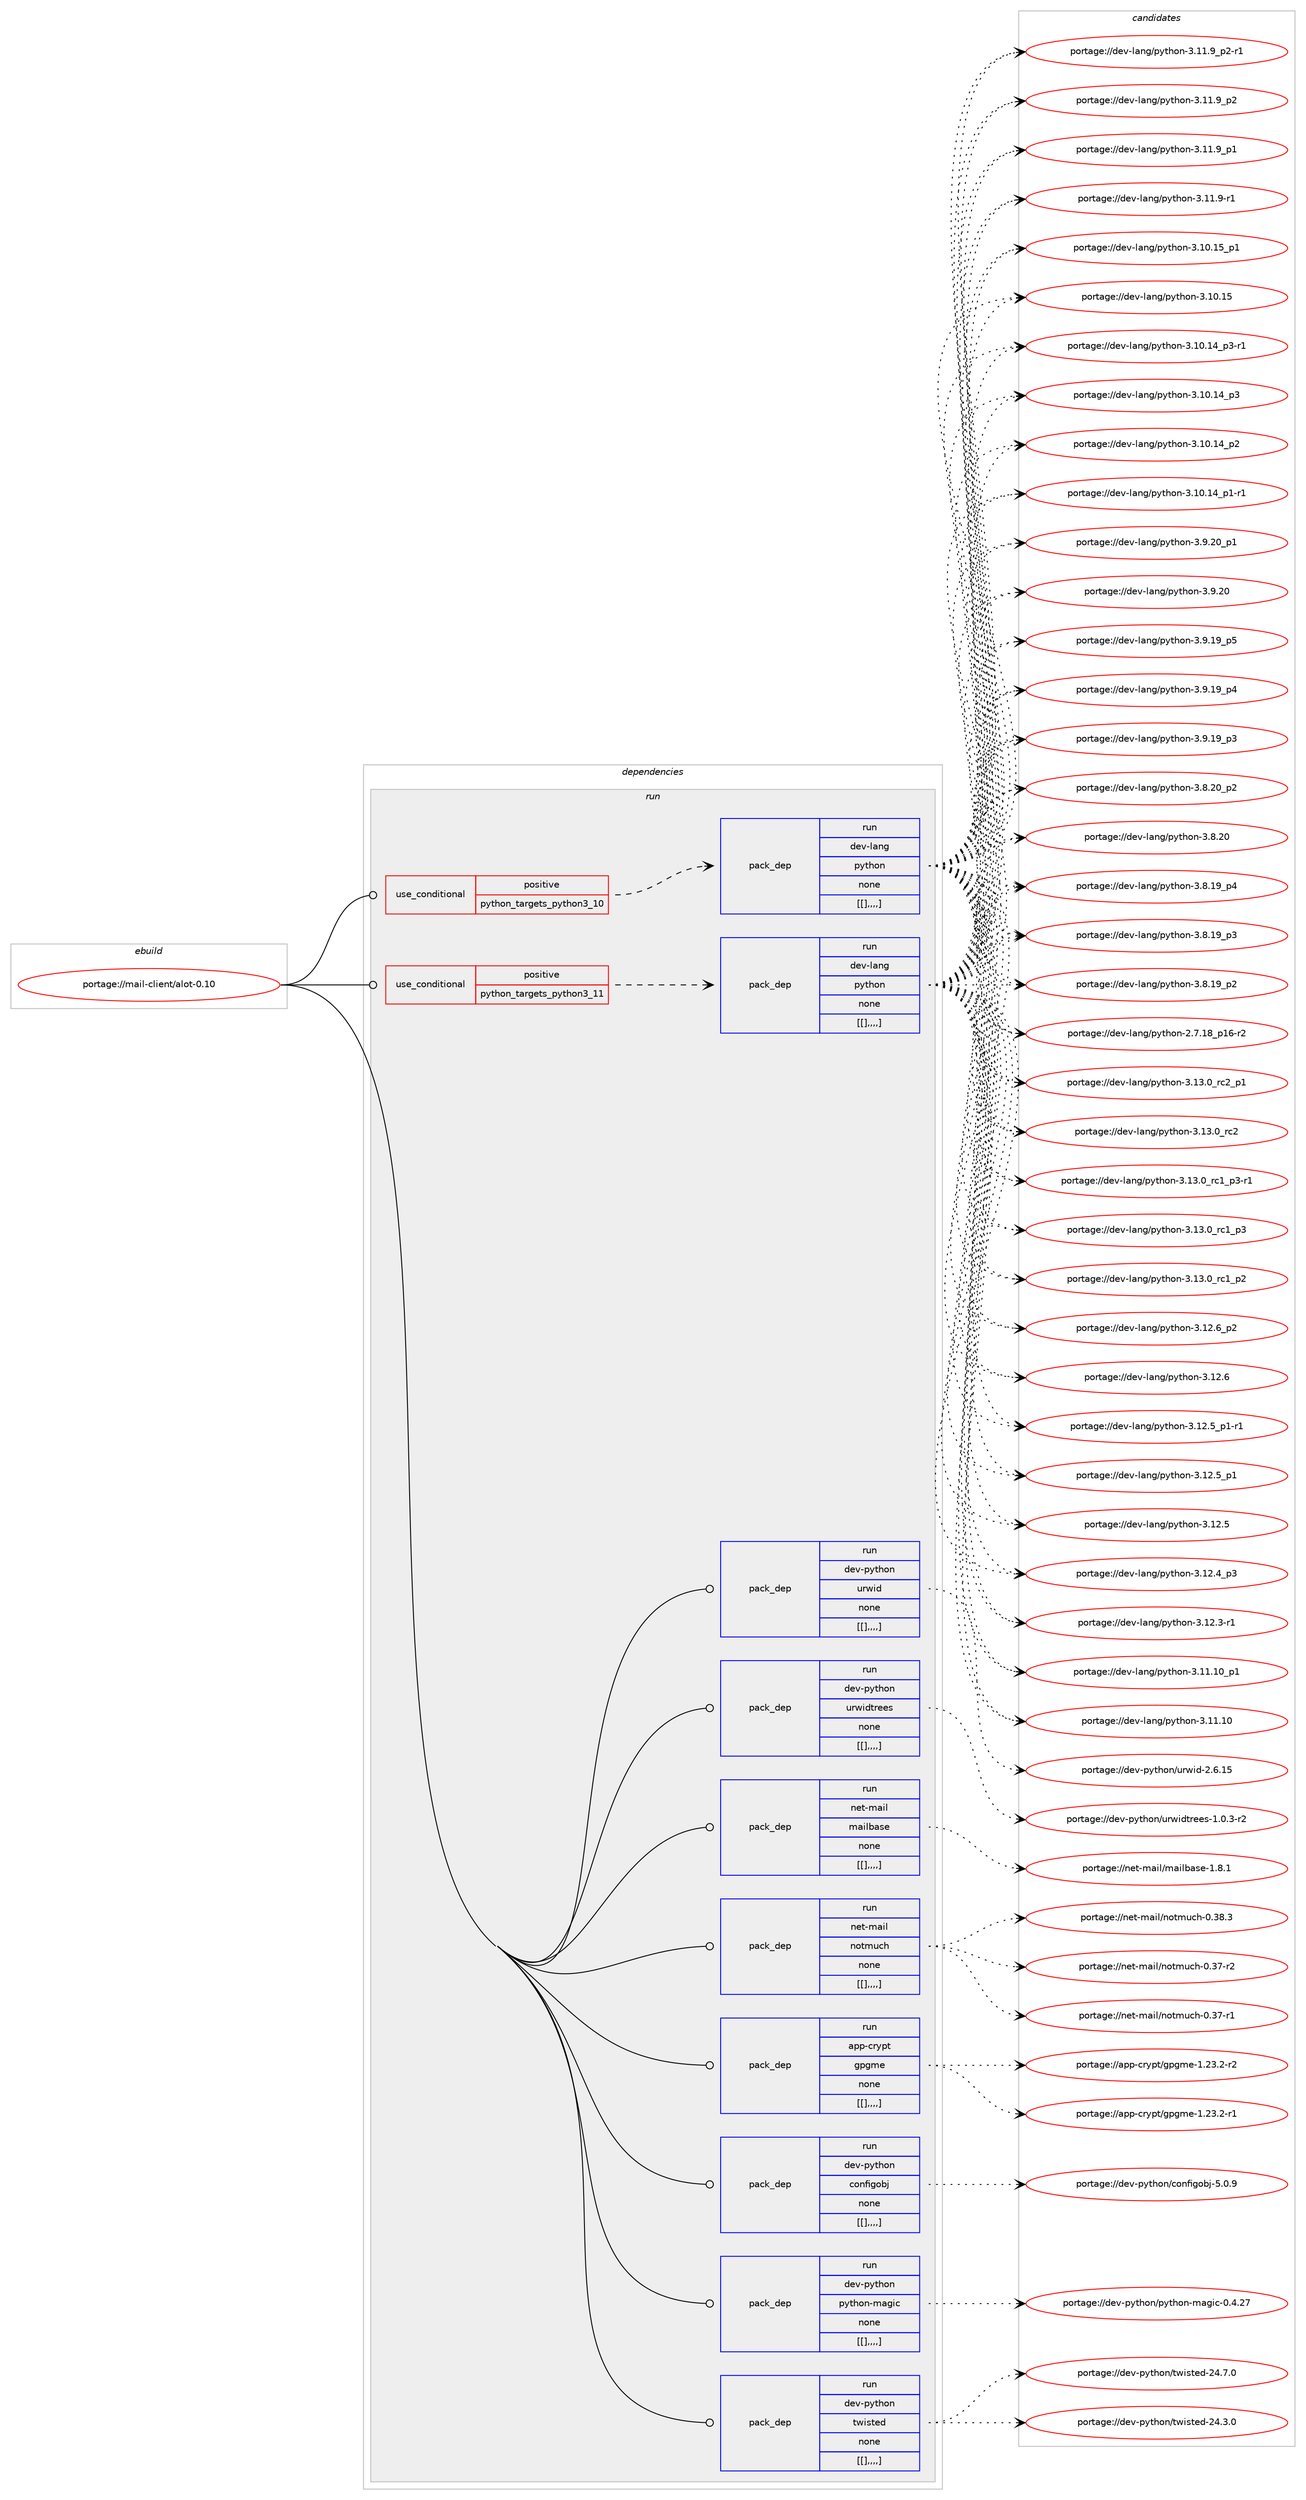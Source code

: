 digraph prolog {

# *************
# Graph options
# *************

newrank=true;
concentrate=true;
compound=true;
graph [rankdir=LR,fontname=Helvetica,fontsize=10,ranksep=1.5];#, ranksep=2.5, nodesep=0.2];
edge  [arrowhead=vee];
node  [fontname=Helvetica,fontsize=10];

# **********
# The ebuild
# **********

subgraph cluster_leftcol {
color=gray;
label=<<i>ebuild</i>>;
id [label="portage://mail-client/alot-0.10", color=red, width=4, href="../mail-client/alot-0.10.svg"];
}

# ****************
# The dependencies
# ****************

subgraph cluster_midcol {
color=gray;
label=<<i>dependencies</i>>;
subgraph cluster_compile {
fillcolor="#eeeeee";
style=filled;
label=<<i>compile</i>>;
}
subgraph cluster_compileandrun {
fillcolor="#eeeeee";
style=filled;
label=<<i>compile and run</i>>;
}
subgraph cluster_run {
fillcolor="#eeeeee";
style=filled;
label=<<i>run</i>>;
subgraph cond71882 {
dependency284092 [label=<<TABLE BORDER="0" CELLBORDER="1" CELLSPACING="0" CELLPADDING="4"><TR><TD ROWSPAN="3" CELLPADDING="10">use_conditional</TD></TR><TR><TD>positive</TD></TR><TR><TD>python_targets_python3_10</TD></TR></TABLE>>, shape=none, color=red];
subgraph pack209960 {
dependency284093 [label=<<TABLE BORDER="0" CELLBORDER="1" CELLSPACING="0" CELLPADDING="4" WIDTH="220"><TR><TD ROWSPAN="6" CELLPADDING="30">pack_dep</TD></TR><TR><TD WIDTH="110">run</TD></TR><TR><TD>dev-lang</TD></TR><TR><TD>python</TD></TR><TR><TD>none</TD></TR><TR><TD>[[],,,,]</TD></TR></TABLE>>, shape=none, color=blue];
}
dependency284092:e -> dependency284093:w [weight=20,style="dashed",arrowhead="vee"];
}
id:e -> dependency284092:w [weight=20,style="solid",arrowhead="odot"];
subgraph cond71883 {
dependency284094 [label=<<TABLE BORDER="0" CELLBORDER="1" CELLSPACING="0" CELLPADDING="4"><TR><TD ROWSPAN="3" CELLPADDING="10">use_conditional</TD></TR><TR><TD>positive</TD></TR><TR><TD>python_targets_python3_11</TD></TR></TABLE>>, shape=none, color=red];
subgraph pack209961 {
dependency284095 [label=<<TABLE BORDER="0" CELLBORDER="1" CELLSPACING="0" CELLPADDING="4" WIDTH="220"><TR><TD ROWSPAN="6" CELLPADDING="30">pack_dep</TD></TR><TR><TD WIDTH="110">run</TD></TR><TR><TD>dev-lang</TD></TR><TR><TD>python</TD></TR><TR><TD>none</TD></TR><TR><TD>[[],,,,]</TD></TR></TABLE>>, shape=none, color=blue];
}
dependency284094:e -> dependency284095:w [weight=20,style="dashed",arrowhead="vee"];
}
id:e -> dependency284094:w [weight=20,style="solid",arrowhead="odot"];
subgraph pack209962 {
dependency284096 [label=<<TABLE BORDER="0" CELLBORDER="1" CELLSPACING="0" CELLPADDING="4" WIDTH="220"><TR><TD ROWSPAN="6" CELLPADDING="30">pack_dep</TD></TR><TR><TD WIDTH="110">run</TD></TR><TR><TD>app-crypt</TD></TR><TR><TD>gpgme</TD></TR><TR><TD>none</TD></TR><TR><TD>[[],,,,]</TD></TR></TABLE>>, shape=none, color=blue];
}
id:e -> dependency284096:w [weight=20,style="solid",arrowhead="odot"];
subgraph pack209963 {
dependency284097 [label=<<TABLE BORDER="0" CELLBORDER="1" CELLSPACING="0" CELLPADDING="4" WIDTH="220"><TR><TD ROWSPAN="6" CELLPADDING="30">pack_dep</TD></TR><TR><TD WIDTH="110">run</TD></TR><TR><TD>dev-python</TD></TR><TR><TD>configobj</TD></TR><TR><TD>none</TD></TR><TR><TD>[[],,,,]</TD></TR></TABLE>>, shape=none, color=blue];
}
id:e -> dependency284097:w [weight=20,style="solid",arrowhead="odot"];
subgraph pack209964 {
dependency284098 [label=<<TABLE BORDER="0" CELLBORDER="1" CELLSPACING="0" CELLPADDING="4" WIDTH="220"><TR><TD ROWSPAN="6" CELLPADDING="30">pack_dep</TD></TR><TR><TD WIDTH="110">run</TD></TR><TR><TD>dev-python</TD></TR><TR><TD>python-magic</TD></TR><TR><TD>none</TD></TR><TR><TD>[[],,,,]</TD></TR></TABLE>>, shape=none, color=blue];
}
id:e -> dependency284098:w [weight=20,style="solid",arrowhead="odot"];
subgraph pack209965 {
dependency284099 [label=<<TABLE BORDER="0" CELLBORDER="1" CELLSPACING="0" CELLPADDING="4" WIDTH="220"><TR><TD ROWSPAN="6" CELLPADDING="30">pack_dep</TD></TR><TR><TD WIDTH="110">run</TD></TR><TR><TD>dev-python</TD></TR><TR><TD>twisted</TD></TR><TR><TD>none</TD></TR><TR><TD>[[],,,,]</TD></TR></TABLE>>, shape=none, color=blue];
}
id:e -> dependency284099:w [weight=20,style="solid",arrowhead="odot"];
subgraph pack209966 {
dependency284100 [label=<<TABLE BORDER="0" CELLBORDER="1" CELLSPACING="0" CELLPADDING="4" WIDTH="220"><TR><TD ROWSPAN="6" CELLPADDING="30">pack_dep</TD></TR><TR><TD WIDTH="110">run</TD></TR><TR><TD>dev-python</TD></TR><TR><TD>urwid</TD></TR><TR><TD>none</TD></TR><TR><TD>[[],,,,]</TD></TR></TABLE>>, shape=none, color=blue];
}
id:e -> dependency284100:w [weight=20,style="solid",arrowhead="odot"];
subgraph pack209967 {
dependency284101 [label=<<TABLE BORDER="0" CELLBORDER="1" CELLSPACING="0" CELLPADDING="4" WIDTH="220"><TR><TD ROWSPAN="6" CELLPADDING="30">pack_dep</TD></TR><TR><TD WIDTH="110">run</TD></TR><TR><TD>dev-python</TD></TR><TR><TD>urwidtrees</TD></TR><TR><TD>none</TD></TR><TR><TD>[[],,,,]</TD></TR></TABLE>>, shape=none, color=blue];
}
id:e -> dependency284101:w [weight=20,style="solid",arrowhead="odot"];
subgraph pack209968 {
dependency284102 [label=<<TABLE BORDER="0" CELLBORDER="1" CELLSPACING="0" CELLPADDING="4" WIDTH="220"><TR><TD ROWSPAN="6" CELLPADDING="30">pack_dep</TD></TR><TR><TD WIDTH="110">run</TD></TR><TR><TD>net-mail</TD></TR><TR><TD>mailbase</TD></TR><TR><TD>none</TD></TR><TR><TD>[[],,,,]</TD></TR></TABLE>>, shape=none, color=blue];
}
id:e -> dependency284102:w [weight=20,style="solid",arrowhead="odot"];
subgraph pack209969 {
dependency284103 [label=<<TABLE BORDER="0" CELLBORDER="1" CELLSPACING="0" CELLPADDING="4" WIDTH="220"><TR><TD ROWSPAN="6" CELLPADDING="30">pack_dep</TD></TR><TR><TD WIDTH="110">run</TD></TR><TR><TD>net-mail</TD></TR><TR><TD>notmuch</TD></TR><TR><TD>none</TD></TR><TR><TD>[[],,,,]</TD></TR></TABLE>>, shape=none, color=blue];
}
id:e -> dependency284103:w [weight=20,style="solid",arrowhead="odot"];
}
}

# **************
# The candidates
# **************

subgraph cluster_choices {
rank=same;
color=gray;
label=<<i>candidates</i>>;

subgraph choice209960 {
color=black;
nodesep=1;
choice100101118451089711010347112121116104111110455146495146489511499509511249 [label="portage://dev-lang/python-3.13.0_rc2_p1", color=red, width=4,href="../dev-lang/python-3.13.0_rc2_p1.svg"];
choice10010111845108971101034711212111610411111045514649514648951149950 [label="portage://dev-lang/python-3.13.0_rc2", color=red, width=4,href="../dev-lang/python-3.13.0_rc2.svg"];
choice1001011184510897110103471121211161041111104551464951464895114994995112514511449 [label="portage://dev-lang/python-3.13.0_rc1_p3-r1", color=red, width=4,href="../dev-lang/python-3.13.0_rc1_p3-r1.svg"];
choice100101118451089711010347112121116104111110455146495146489511499499511251 [label="portage://dev-lang/python-3.13.0_rc1_p3", color=red, width=4,href="../dev-lang/python-3.13.0_rc1_p3.svg"];
choice100101118451089711010347112121116104111110455146495146489511499499511250 [label="portage://dev-lang/python-3.13.0_rc1_p2", color=red, width=4,href="../dev-lang/python-3.13.0_rc1_p2.svg"];
choice100101118451089711010347112121116104111110455146495046549511250 [label="portage://dev-lang/python-3.12.6_p2", color=red, width=4,href="../dev-lang/python-3.12.6_p2.svg"];
choice10010111845108971101034711212111610411111045514649504654 [label="portage://dev-lang/python-3.12.6", color=red, width=4,href="../dev-lang/python-3.12.6.svg"];
choice1001011184510897110103471121211161041111104551464950465395112494511449 [label="portage://dev-lang/python-3.12.5_p1-r1", color=red, width=4,href="../dev-lang/python-3.12.5_p1-r1.svg"];
choice100101118451089711010347112121116104111110455146495046539511249 [label="portage://dev-lang/python-3.12.5_p1", color=red, width=4,href="../dev-lang/python-3.12.5_p1.svg"];
choice10010111845108971101034711212111610411111045514649504653 [label="portage://dev-lang/python-3.12.5", color=red, width=4,href="../dev-lang/python-3.12.5.svg"];
choice100101118451089711010347112121116104111110455146495046529511251 [label="portage://dev-lang/python-3.12.4_p3", color=red, width=4,href="../dev-lang/python-3.12.4_p3.svg"];
choice100101118451089711010347112121116104111110455146495046514511449 [label="portage://dev-lang/python-3.12.3-r1", color=red, width=4,href="../dev-lang/python-3.12.3-r1.svg"];
choice10010111845108971101034711212111610411111045514649494649489511249 [label="portage://dev-lang/python-3.11.10_p1", color=red, width=4,href="../dev-lang/python-3.11.10_p1.svg"];
choice1001011184510897110103471121211161041111104551464949464948 [label="portage://dev-lang/python-3.11.10", color=red, width=4,href="../dev-lang/python-3.11.10.svg"];
choice1001011184510897110103471121211161041111104551464949465795112504511449 [label="portage://dev-lang/python-3.11.9_p2-r1", color=red, width=4,href="../dev-lang/python-3.11.9_p2-r1.svg"];
choice100101118451089711010347112121116104111110455146494946579511250 [label="portage://dev-lang/python-3.11.9_p2", color=red, width=4,href="../dev-lang/python-3.11.9_p2.svg"];
choice100101118451089711010347112121116104111110455146494946579511249 [label="portage://dev-lang/python-3.11.9_p1", color=red, width=4,href="../dev-lang/python-3.11.9_p1.svg"];
choice100101118451089711010347112121116104111110455146494946574511449 [label="portage://dev-lang/python-3.11.9-r1", color=red, width=4,href="../dev-lang/python-3.11.9-r1.svg"];
choice10010111845108971101034711212111610411111045514649484649539511249 [label="portage://dev-lang/python-3.10.15_p1", color=red, width=4,href="../dev-lang/python-3.10.15_p1.svg"];
choice1001011184510897110103471121211161041111104551464948464953 [label="portage://dev-lang/python-3.10.15", color=red, width=4,href="../dev-lang/python-3.10.15.svg"];
choice100101118451089711010347112121116104111110455146494846495295112514511449 [label="portage://dev-lang/python-3.10.14_p3-r1", color=red, width=4,href="../dev-lang/python-3.10.14_p3-r1.svg"];
choice10010111845108971101034711212111610411111045514649484649529511251 [label="portage://dev-lang/python-3.10.14_p3", color=red, width=4,href="../dev-lang/python-3.10.14_p3.svg"];
choice10010111845108971101034711212111610411111045514649484649529511250 [label="portage://dev-lang/python-3.10.14_p2", color=red, width=4,href="../dev-lang/python-3.10.14_p2.svg"];
choice100101118451089711010347112121116104111110455146494846495295112494511449 [label="portage://dev-lang/python-3.10.14_p1-r1", color=red, width=4,href="../dev-lang/python-3.10.14_p1-r1.svg"];
choice100101118451089711010347112121116104111110455146574650489511249 [label="portage://dev-lang/python-3.9.20_p1", color=red, width=4,href="../dev-lang/python-3.9.20_p1.svg"];
choice10010111845108971101034711212111610411111045514657465048 [label="portage://dev-lang/python-3.9.20", color=red, width=4,href="../dev-lang/python-3.9.20.svg"];
choice100101118451089711010347112121116104111110455146574649579511253 [label="portage://dev-lang/python-3.9.19_p5", color=red, width=4,href="../dev-lang/python-3.9.19_p5.svg"];
choice100101118451089711010347112121116104111110455146574649579511252 [label="portage://dev-lang/python-3.9.19_p4", color=red, width=4,href="../dev-lang/python-3.9.19_p4.svg"];
choice100101118451089711010347112121116104111110455146574649579511251 [label="portage://dev-lang/python-3.9.19_p3", color=red, width=4,href="../dev-lang/python-3.9.19_p3.svg"];
choice100101118451089711010347112121116104111110455146564650489511250 [label="portage://dev-lang/python-3.8.20_p2", color=red, width=4,href="../dev-lang/python-3.8.20_p2.svg"];
choice10010111845108971101034711212111610411111045514656465048 [label="portage://dev-lang/python-3.8.20", color=red, width=4,href="../dev-lang/python-3.8.20.svg"];
choice100101118451089711010347112121116104111110455146564649579511252 [label="portage://dev-lang/python-3.8.19_p4", color=red, width=4,href="../dev-lang/python-3.8.19_p4.svg"];
choice100101118451089711010347112121116104111110455146564649579511251 [label="portage://dev-lang/python-3.8.19_p3", color=red, width=4,href="../dev-lang/python-3.8.19_p3.svg"];
choice100101118451089711010347112121116104111110455146564649579511250 [label="portage://dev-lang/python-3.8.19_p2", color=red, width=4,href="../dev-lang/python-3.8.19_p2.svg"];
choice100101118451089711010347112121116104111110455046554649569511249544511450 [label="portage://dev-lang/python-2.7.18_p16-r2", color=red, width=4,href="../dev-lang/python-2.7.18_p16-r2.svg"];
dependency284093:e -> choice100101118451089711010347112121116104111110455146495146489511499509511249:w [style=dotted,weight="100"];
dependency284093:e -> choice10010111845108971101034711212111610411111045514649514648951149950:w [style=dotted,weight="100"];
dependency284093:e -> choice1001011184510897110103471121211161041111104551464951464895114994995112514511449:w [style=dotted,weight="100"];
dependency284093:e -> choice100101118451089711010347112121116104111110455146495146489511499499511251:w [style=dotted,weight="100"];
dependency284093:e -> choice100101118451089711010347112121116104111110455146495146489511499499511250:w [style=dotted,weight="100"];
dependency284093:e -> choice100101118451089711010347112121116104111110455146495046549511250:w [style=dotted,weight="100"];
dependency284093:e -> choice10010111845108971101034711212111610411111045514649504654:w [style=dotted,weight="100"];
dependency284093:e -> choice1001011184510897110103471121211161041111104551464950465395112494511449:w [style=dotted,weight="100"];
dependency284093:e -> choice100101118451089711010347112121116104111110455146495046539511249:w [style=dotted,weight="100"];
dependency284093:e -> choice10010111845108971101034711212111610411111045514649504653:w [style=dotted,weight="100"];
dependency284093:e -> choice100101118451089711010347112121116104111110455146495046529511251:w [style=dotted,weight="100"];
dependency284093:e -> choice100101118451089711010347112121116104111110455146495046514511449:w [style=dotted,weight="100"];
dependency284093:e -> choice10010111845108971101034711212111610411111045514649494649489511249:w [style=dotted,weight="100"];
dependency284093:e -> choice1001011184510897110103471121211161041111104551464949464948:w [style=dotted,weight="100"];
dependency284093:e -> choice1001011184510897110103471121211161041111104551464949465795112504511449:w [style=dotted,weight="100"];
dependency284093:e -> choice100101118451089711010347112121116104111110455146494946579511250:w [style=dotted,weight="100"];
dependency284093:e -> choice100101118451089711010347112121116104111110455146494946579511249:w [style=dotted,weight="100"];
dependency284093:e -> choice100101118451089711010347112121116104111110455146494946574511449:w [style=dotted,weight="100"];
dependency284093:e -> choice10010111845108971101034711212111610411111045514649484649539511249:w [style=dotted,weight="100"];
dependency284093:e -> choice1001011184510897110103471121211161041111104551464948464953:w [style=dotted,weight="100"];
dependency284093:e -> choice100101118451089711010347112121116104111110455146494846495295112514511449:w [style=dotted,weight="100"];
dependency284093:e -> choice10010111845108971101034711212111610411111045514649484649529511251:w [style=dotted,weight="100"];
dependency284093:e -> choice10010111845108971101034711212111610411111045514649484649529511250:w [style=dotted,weight="100"];
dependency284093:e -> choice100101118451089711010347112121116104111110455146494846495295112494511449:w [style=dotted,weight="100"];
dependency284093:e -> choice100101118451089711010347112121116104111110455146574650489511249:w [style=dotted,weight="100"];
dependency284093:e -> choice10010111845108971101034711212111610411111045514657465048:w [style=dotted,weight="100"];
dependency284093:e -> choice100101118451089711010347112121116104111110455146574649579511253:w [style=dotted,weight="100"];
dependency284093:e -> choice100101118451089711010347112121116104111110455146574649579511252:w [style=dotted,weight="100"];
dependency284093:e -> choice100101118451089711010347112121116104111110455146574649579511251:w [style=dotted,weight="100"];
dependency284093:e -> choice100101118451089711010347112121116104111110455146564650489511250:w [style=dotted,weight="100"];
dependency284093:e -> choice10010111845108971101034711212111610411111045514656465048:w [style=dotted,weight="100"];
dependency284093:e -> choice100101118451089711010347112121116104111110455146564649579511252:w [style=dotted,weight="100"];
dependency284093:e -> choice100101118451089711010347112121116104111110455146564649579511251:w [style=dotted,weight="100"];
dependency284093:e -> choice100101118451089711010347112121116104111110455146564649579511250:w [style=dotted,weight="100"];
dependency284093:e -> choice100101118451089711010347112121116104111110455046554649569511249544511450:w [style=dotted,weight="100"];
}
subgraph choice209961 {
color=black;
nodesep=1;
choice100101118451089711010347112121116104111110455146495146489511499509511249 [label="portage://dev-lang/python-3.13.0_rc2_p1", color=red, width=4,href="../dev-lang/python-3.13.0_rc2_p1.svg"];
choice10010111845108971101034711212111610411111045514649514648951149950 [label="portage://dev-lang/python-3.13.0_rc2", color=red, width=4,href="../dev-lang/python-3.13.0_rc2.svg"];
choice1001011184510897110103471121211161041111104551464951464895114994995112514511449 [label="portage://dev-lang/python-3.13.0_rc1_p3-r1", color=red, width=4,href="../dev-lang/python-3.13.0_rc1_p3-r1.svg"];
choice100101118451089711010347112121116104111110455146495146489511499499511251 [label="portage://dev-lang/python-3.13.0_rc1_p3", color=red, width=4,href="../dev-lang/python-3.13.0_rc1_p3.svg"];
choice100101118451089711010347112121116104111110455146495146489511499499511250 [label="portage://dev-lang/python-3.13.0_rc1_p2", color=red, width=4,href="../dev-lang/python-3.13.0_rc1_p2.svg"];
choice100101118451089711010347112121116104111110455146495046549511250 [label="portage://dev-lang/python-3.12.6_p2", color=red, width=4,href="../dev-lang/python-3.12.6_p2.svg"];
choice10010111845108971101034711212111610411111045514649504654 [label="portage://dev-lang/python-3.12.6", color=red, width=4,href="../dev-lang/python-3.12.6.svg"];
choice1001011184510897110103471121211161041111104551464950465395112494511449 [label="portage://dev-lang/python-3.12.5_p1-r1", color=red, width=4,href="../dev-lang/python-3.12.5_p1-r1.svg"];
choice100101118451089711010347112121116104111110455146495046539511249 [label="portage://dev-lang/python-3.12.5_p1", color=red, width=4,href="../dev-lang/python-3.12.5_p1.svg"];
choice10010111845108971101034711212111610411111045514649504653 [label="portage://dev-lang/python-3.12.5", color=red, width=4,href="../dev-lang/python-3.12.5.svg"];
choice100101118451089711010347112121116104111110455146495046529511251 [label="portage://dev-lang/python-3.12.4_p3", color=red, width=4,href="../dev-lang/python-3.12.4_p3.svg"];
choice100101118451089711010347112121116104111110455146495046514511449 [label="portage://dev-lang/python-3.12.3-r1", color=red, width=4,href="../dev-lang/python-3.12.3-r1.svg"];
choice10010111845108971101034711212111610411111045514649494649489511249 [label="portage://dev-lang/python-3.11.10_p1", color=red, width=4,href="../dev-lang/python-3.11.10_p1.svg"];
choice1001011184510897110103471121211161041111104551464949464948 [label="portage://dev-lang/python-3.11.10", color=red, width=4,href="../dev-lang/python-3.11.10.svg"];
choice1001011184510897110103471121211161041111104551464949465795112504511449 [label="portage://dev-lang/python-3.11.9_p2-r1", color=red, width=4,href="../dev-lang/python-3.11.9_p2-r1.svg"];
choice100101118451089711010347112121116104111110455146494946579511250 [label="portage://dev-lang/python-3.11.9_p2", color=red, width=4,href="../dev-lang/python-3.11.9_p2.svg"];
choice100101118451089711010347112121116104111110455146494946579511249 [label="portage://dev-lang/python-3.11.9_p1", color=red, width=4,href="../dev-lang/python-3.11.9_p1.svg"];
choice100101118451089711010347112121116104111110455146494946574511449 [label="portage://dev-lang/python-3.11.9-r1", color=red, width=4,href="../dev-lang/python-3.11.9-r1.svg"];
choice10010111845108971101034711212111610411111045514649484649539511249 [label="portage://dev-lang/python-3.10.15_p1", color=red, width=4,href="../dev-lang/python-3.10.15_p1.svg"];
choice1001011184510897110103471121211161041111104551464948464953 [label="portage://dev-lang/python-3.10.15", color=red, width=4,href="../dev-lang/python-3.10.15.svg"];
choice100101118451089711010347112121116104111110455146494846495295112514511449 [label="portage://dev-lang/python-3.10.14_p3-r1", color=red, width=4,href="../dev-lang/python-3.10.14_p3-r1.svg"];
choice10010111845108971101034711212111610411111045514649484649529511251 [label="portage://dev-lang/python-3.10.14_p3", color=red, width=4,href="../dev-lang/python-3.10.14_p3.svg"];
choice10010111845108971101034711212111610411111045514649484649529511250 [label="portage://dev-lang/python-3.10.14_p2", color=red, width=4,href="../dev-lang/python-3.10.14_p2.svg"];
choice100101118451089711010347112121116104111110455146494846495295112494511449 [label="portage://dev-lang/python-3.10.14_p1-r1", color=red, width=4,href="../dev-lang/python-3.10.14_p1-r1.svg"];
choice100101118451089711010347112121116104111110455146574650489511249 [label="portage://dev-lang/python-3.9.20_p1", color=red, width=4,href="../dev-lang/python-3.9.20_p1.svg"];
choice10010111845108971101034711212111610411111045514657465048 [label="portage://dev-lang/python-3.9.20", color=red, width=4,href="../dev-lang/python-3.9.20.svg"];
choice100101118451089711010347112121116104111110455146574649579511253 [label="portage://dev-lang/python-3.9.19_p5", color=red, width=4,href="../dev-lang/python-3.9.19_p5.svg"];
choice100101118451089711010347112121116104111110455146574649579511252 [label="portage://dev-lang/python-3.9.19_p4", color=red, width=4,href="../dev-lang/python-3.9.19_p4.svg"];
choice100101118451089711010347112121116104111110455146574649579511251 [label="portage://dev-lang/python-3.9.19_p3", color=red, width=4,href="../dev-lang/python-3.9.19_p3.svg"];
choice100101118451089711010347112121116104111110455146564650489511250 [label="portage://dev-lang/python-3.8.20_p2", color=red, width=4,href="../dev-lang/python-3.8.20_p2.svg"];
choice10010111845108971101034711212111610411111045514656465048 [label="portage://dev-lang/python-3.8.20", color=red, width=4,href="../dev-lang/python-3.8.20.svg"];
choice100101118451089711010347112121116104111110455146564649579511252 [label="portage://dev-lang/python-3.8.19_p4", color=red, width=4,href="../dev-lang/python-3.8.19_p4.svg"];
choice100101118451089711010347112121116104111110455146564649579511251 [label="portage://dev-lang/python-3.8.19_p3", color=red, width=4,href="../dev-lang/python-3.8.19_p3.svg"];
choice100101118451089711010347112121116104111110455146564649579511250 [label="portage://dev-lang/python-3.8.19_p2", color=red, width=4,href="../dev-lang/python-3.8.19_p2.svg"];
choice100101118451089711010347112121116104111110455046554649569511249544511450 [label="portage://dev-lang/python-2.7.18_p16-r2", color=red, width=4,href="../dev-lang/python-2.7.18_p16-r2.svg"];
dependency284095:e -> choice100101118451089711010347112121116104111110455146495146489511499509511249:w [style=dotted,weight="100"];
dependency284095:e -> choice10010111845108971101034711212111610411111045514649514648951149950:w [style=dotted,weight="100"];
dependency284095:e -> choice1001011184510897110103471121211161041111104551464951464895114994995112514511449:w [style=dotted,weight="100"];
dependency284095:e -> choice100101118451089711010347112121116104111110455146495146489511499499511251:w [style=dotted,weight="100"];
dependency284095:e -> choice100101118451089711010347112121116104111110455146495146489511499499511250:w [style=dotted,weight="100"];
dependency284095:e -> choice100101118451089711010347112121116104111110455146495046549511250:w [style=dotted,weight="100"];
dependency284095:e -> choice10010111845108971101034711212111610411111045514649504654:w [style=dotted,weight="100"];
dependency284095:e -> choice1001011184510897110103471121211161041111104551464950465395112494511449:w [style=dotted,weight="100"];
dependency284095:e -> choice100101118451089711010347112121116104111110455146495046539511249:w [style=dotted,weight="100"];
dependency284095:e -> choice10010111845108971101034711212111610411111045514649504653:w [style=dotted,weight="100"];
dependency284095:e -> choice100101118451089711010347112121116104111110455146495046529511251:w [style=dotted,weight="100"];
dependency284095:e -> choice100101118451089711010347112121116104111110455146495046514511449:w [style=dotted,weight="100"];
dependency284095:e -> choice10010111845108971101034711212111610411111045514649494649489511249:w [style=dotted,weight="100"];
dependency284095:e -> choice1001011184510897110103471121211161041111104551464949464948:w [style=dotted,weight="100"];
dependency284095:e -> choice1001011184510897110103471121211161041111104551464949465795112504511449:w [style=dotted,weight="100"];
dependency284095:e -> choice100101118451089711010347112121116104111110455146494946579511250:w [style=dotted,weight="100"];
dependency284095:e -> choice100101118451089711010347112121116104111110455146494946579511249:w [style=dotted,weight="100"];
dependency284095:e -> choice100101118451089711010347112121116104111110455146494946574511449:w [style=dotted,weight="100"];
dependency284095:e -> choice10010111845108971101034711212111610411111045514649484649539511249:w [style=dotted,weight="100"];
dependency284095:e -> choice1001011184510897110103471121211161041111104551464948464953:w [style=dotted,weight="100"];
dependency284095:e -> choice100101118451089711010347112121116104111110455146494846495295112514511449:w [style=dotted,weight="100"];
dependency284095:e -> choice10010111845108971101034711212111610411111045514649484649529511251:w [style=dotted,weight="100"];
dependency284095:e -> choice10010111845108971101034711212111610411111045514649484649529511250:w [style=dotted,weight="100"];
dependency284095:e -> choice100101118451089711010347112121116104111110455146494846495295112494511449:w [style=dotted,weight="100"];
dependency284095:e -> choice100101118451089711010347112121116104111110455146574650489511249:w [style=dotted,weight="100"];
dependency284095:e -> choice10010111845108971101034711212111610411111045514657465048:w [style=dotted,weight="100"];
dependency284095:e -> choice100101118451089711010347112121116104111110455146574649579511253:w [style=dotted,weight="100"];
dependency284095:e -> choice100101118451089711010347112121116104111110455146574649579511252:w [style=dotted,weight="100"];
dependency284095:e -> choice100101118451089711010347112121116104111110455146574649579511251:w [style=dotted,weight="100"];
dependency284095:e -> choice100101118451089711010347112121116104111110455146564650489511250:w [style=dotted,weight="100"];
dependency284095:e -> choice10010111845108971101034711212111610411111045514656465048:w [style=dotted,weight="100"];
dependency284095:e -> choice100101118451089711010347112121116104111110455146564649579511252:w [style=dotted,weight="100"];
dependency284095:e -> choice100101118451089711010347112121116104111110455146564649579511251:w [style=dotted,weight="100"];
dependency284095:e -> choice100101118451089711010347112121116104111110455146564649579511250:w [style=dotted,weight="100"];
dependency284095:e -> choice100101118451089711010347112121116104111110455046554649569511249544511450:w [style=dotted,weight="100"];
}
subgraph choice209962 {
color=black;
nodesep=1;
choice97112112459911412111211647103112103109101454946505146504511450 [label="portage://app-crypt/gpgme-1.23.2-r2", color=red, width=4,href="../app-crypt/gpgme-1.23.2-r2.svg"];
choice97112112459911412111211647103112103109101454946505146504511449 [label="portage://app-crypt/gpgme-1.23.2-r1", color=red, width=4,href="../app-crypt/gpgme-1.23.2-r1.svg"];
dependency284096:e -> choice97112112459911412111211647103112103109101454946505146504511450:w [style=dotted,weight="100"];
dependency284096:e -> choice97112112459911412111211647103112103109101454946505146504511449:w [style=dotted,weight="100"];
}
subgraph choice209963 {
color=black;
nodesep=1;
choice10010111845112121116104111110479911111010210510311198106455346484657 [label="portage://dev-python/configobj-5.0.9", color=red, width=4,href="../dev-python/configobj-5.0.9.svg"];
dependency284097:e -> choice10010111845112121116104111110479911111010210510311198106455346484657:w [style=dotted,weight="100"];
}
subgraph choice209964 {
color=black;
nodesep=1;
choice100101118451121211161041111104711212111610411111045109971031059945484652465055 [label="portage://dev-python/python-magic-0.4.27", color=red, width=4,href="../dev-python/python-magic-0.4.27.svg"];
dependency284098:e -> choice100101118451121211161041111104711212111610411111045109971031059945484652465055:w [style=dotted,weight="100"];
}
subgraph choice209965 {
color=black;
nodesep=1;
choice100101118451121211161041111104711611910511511610110045505246554648 [label="portage://dev-python/twisted-24.7.0", color=red, width=4,href="../dev-python/twisted-24.7.0.svg"];
choice100101118451121211161041111104711611910511511610110045505246514648 [label="portage://dev-python/twisted-24.3.0", color=red, width=4,href="../dev-python/twisted-24.3.0.svg"];
dependency284099:e -> choice100101118451121211161041111104711611910511511610110045505246554648:w [style=dotted,weight="100"];
dependency284099:e -> choice100101118451121211161041111104711611910511511610110045505246514648:w [style=dotted,weight="100"];
}
subgraph choice209966 {
color=black;
nodesep=1;
choice100101118451121211161041111104711711411910510045504654464953 [label="portage://dev-python/urwid-2.6.15", color=red, width=4,href="../dev-python/urwid-2.6.15.svg"];
dependency284100:e -> choice100101118451121211161041111104711711411910510045504654464953:w [style=dotted,weight="100"];
}
subgraph choice209967 {
color=black;
nodesep=1;
choice10010111845112121116104111110471171141191051001161141011011154549464846514511450 [label="portage://dev-python/urwidtrees-1.0.3-r2", color=red, width=4,href="../dev-python/urwidtrees-1.0.3-r2.svg"];
dependency284101:e -> choice10010111845112121116104111110471171141191051001161141011011154549464846514511450:w [style=dotted,weight="100"];
}
subgraph choice209968 {
color=black;
nodesep=1;
choice110101116451099710510847109971051089897115101454946564649 [label="portage://net-mail/mailbase-1.8.1", color=red, width=4,href="../net-mail/mailbase-1.8.1.svg"];
dependency284102:e -> choice110101116451099710510847109971051089897115101454946564649:w [style=dotted,weight="100"];
}
subgraph choice209969 {
color=black;
nodesep=1;
choice1101011164510997105108471101111161091179910445484651564651 [label="portage://net-mail/notmuch-0.38.3", color=red, width=4,href="../net-mail/notmuch-0.38.3.svg"];
choice1101011164510997105108471101111161091179910445484651554511450 [label="portage://net-mail/notmuch-0.37-r2", color=red, width=4,href="../net-mail/notmuch-0.37-r2.svg"];
choice1101011164510997105108471101111161091179910445484651554511449 [label="portage://net-mail/notmuch-0.37-r1", color=red, width=4,href="../net-mail/notmuch-0.37-r1.svg"];
dependency284103:e -> choice1101011164510997105108471101111161091179910445484651564651:w [style=dotted,weight="100"];
dependency284103:e -> choice1101011164510997105108471101111161091179910445484651554511450:w [style=dotted,weight="100"];
dependency284103:e -> choice1101011164510997105108471101111161091179910445484651554511449:w [style=dotted,weight="100"];
}
}

}
